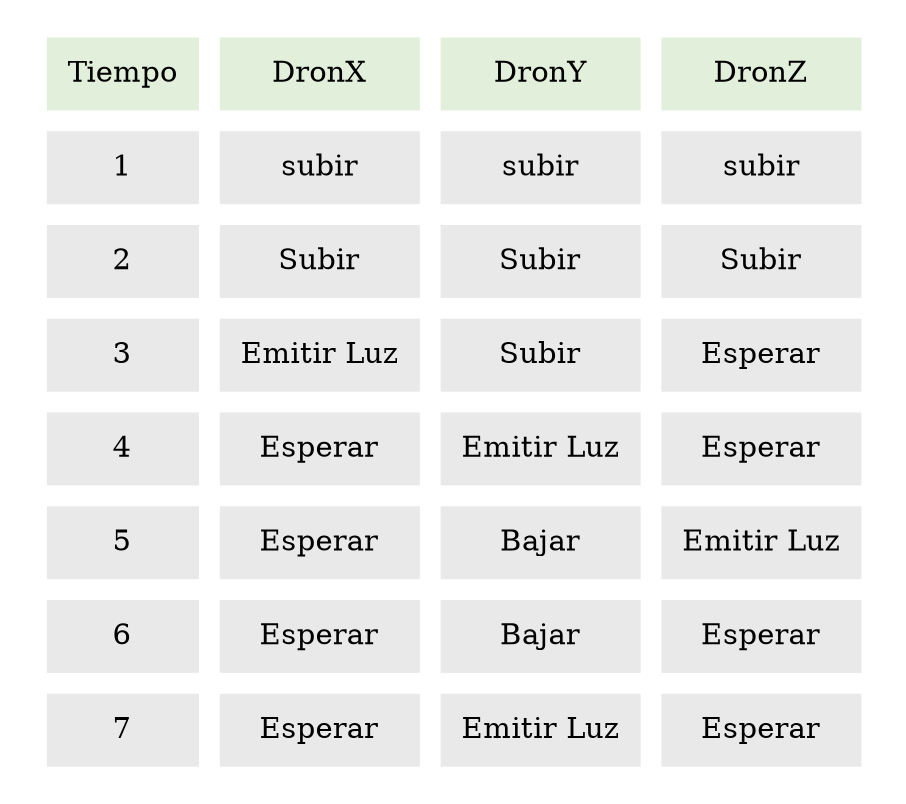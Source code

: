 digraph G { 
a0 [shape = none;label = <
<TABLE border="0" cellspacing="10" cellpadding="10" >
<TR>
<TD  bgcolor="#E2EFDA">Tiempo</TD>
<TD  bgcolor="#E2EFDA">DronX</TD>
<TD  bgcolor="#E2EFDA">DronY</TD>
<TD  bgcolor="#E2EFDA">DronZ</TD>
</TR>
<TR>
<TD  bgcolor="#e9e9e9">1</TD>
<TD  bgcolor="#e9e9e9">subir</TD>
<TD  bgcolor="#e9e9e9">subir</TD>
<TD  bgcolor="#e9e9e9">subir</TD>
</TR>
<TR>
<TD  bgcolor="#e9e9e9">2</TD>
<TD  bgcolor="#e9e9e9">Subir</TD>
<TD  bgcolor="#e9e9e9">Subir</TD>
<TD  bgcolor="#e9e9e9">Subir</TD>
</TR>
<TR>
<TD  bgcolor="#e9e9e9">3</TD>
<TD  bgcolor="#e9e9e9">Emitir Luz</TD>
<TD  bgcolor="#e9e9e9">Subir</TD>
<TD  bgcolor="#e9e9e9">Esperar</TD>
</TR>
<TR>
<TD  bgcolor="#e9e9e9">4</TD>
<TD  bgcolor="#e9e9e9">Esperar</TD>
<TD  bgcolor="#e9e9e9">Emitir Luz</TD>
<TD  bgcolor="#e9e9e9">Esperar</TD>
</TR>
<TR>
<TD  bgcolor="#e9e9e9">5</TD>
<TD  bgcolor="#e9e9e9">Esperar</TD>
<TD  bgcolor="#e9e9e9">Bajar</TD>
<TD  bgcolor="#e9e9e9">Emitir Luz</TD>
</TR>
<TR>
<TD  bgcolor="#e9e9e9">6</TD>
<TD  bgcolor="#e9e9e9">Esperar</TD>
<TD  bgcolor="#e9e9e9">Bajar</TD>
<TD  bgcolor="#e9e9e9">Esperar</TD>
</TR>
<TR>
<TD  bgcolor="#e9e9e9">7</TD>
<TD  bgcolor="#e9e9e9">Esperar</TD>
<TD  bgcolor="#e9e9e9">Emitir Luz</TD>
<TD  bgcolor="#e9e9e9">Esperar</TD>
</TR>
</TABLE>>;];
}